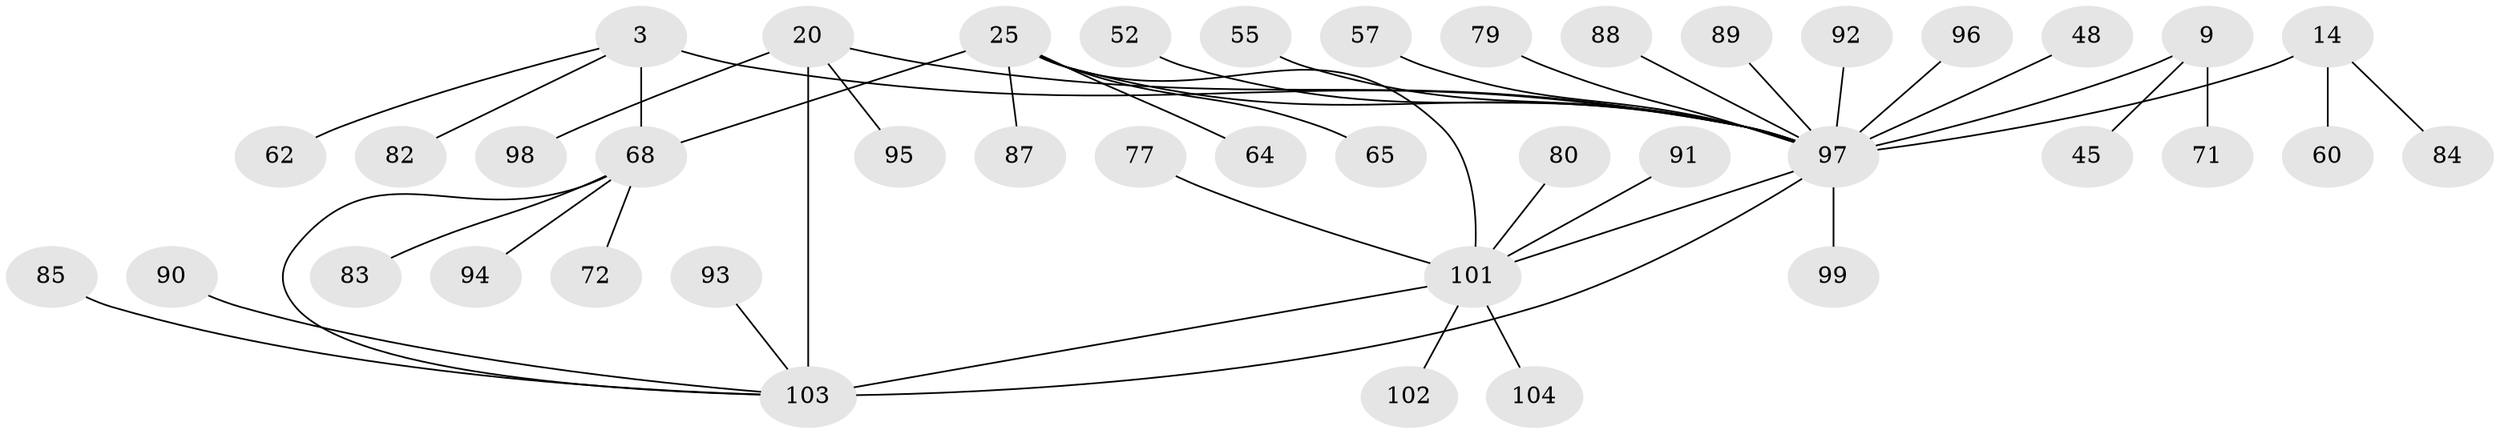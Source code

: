 // original degree distribution, {6: 0.057692307692307696, 7: 0.057692307692307696, 11: 0.019230769230769232, 5: 0.038461538461538464, 9: 0.019230769230769232, 8: 0.028846153846153848, 13: 0.009615384615384616, 10: 0.009615384615384616, 1: 0.5961538461538461, 2: 0.11538461538461539, 3: 0.028846153846153848, 4: 0.019230769230769232}
// Generated by graph-tools (version 1.1) at 2025/57/03/04/25 21:57:15]
// undirected, 41 vertices, 45 edges
graph export_dot {
graph [start="1"]
  node [color=gray90,style=filled];
  3 [super="+1"];
  9 [super="+7"];
  14 [super="+11"];
  20 [super="+19"];
  25 [super="+23"];
  45;
  48;
  52;
  55;
  57;
  60;
  62 [super="+39"];
  64;
  65;
  68 [super="+38+42+49+50+51"];
  71;
  72;
  77;
  79;
  80;
  82;
  83;
  84 [super="+43"];
  85;
  87 [super="+74"];
  88;
  89;
  90;
  91 [super="+66"];
  92 [super="+47"];
  93;
  94 [super="+46"];
  95;
  96;
  97 [super="+12+30+67+78+15+61"];
  98;
  99;
  101 [super="+69+70+73"];
  102;
  103 [super="+100+76"];
  104 [super="+81"];
  3 -- 82;
  3 -- 62;
  3 -- 97 [weight=2];
  3 -- 68 [weight=6];
  9 -- 45;
  9 -- 71;
  9 -- 97 [weight=7];
  14 -- 60;
  14 -- 84;
  14 -- 97 [weight=6];
  20 -- 95;
  20 -- 98;
  20 -- 97 [weight=2];
  20 -- 103 [weight=6];
  25 -- 64;
  25 -- 65;
  25 -- 87;
  25 -- 97 [weight=2];
  25 -- 101 [weight=6];
  25 -- 68;
  48 -- 97;
  52 -- 97;
  55 -- 97;
  57 -- 97;
  68 -- 72;
  68 -- 83;
  68 -- 94;
  68 -- 103;
  77 -- 101;
  79 -- 97;
  80 -- 101;
  85 -- 103;
  88 -- 97;
  89 -- 97;
  90 -- 103;
  91 -- 101;
  92 -- 97;
  93 -- 103;
  96 -- 97;
  97 -- 99;
  97 -- 101 [weight=2];
  97 -- 103 [weight=2];
  101 -- 102;
  101 -- 104;
  101 -- 103;
}
